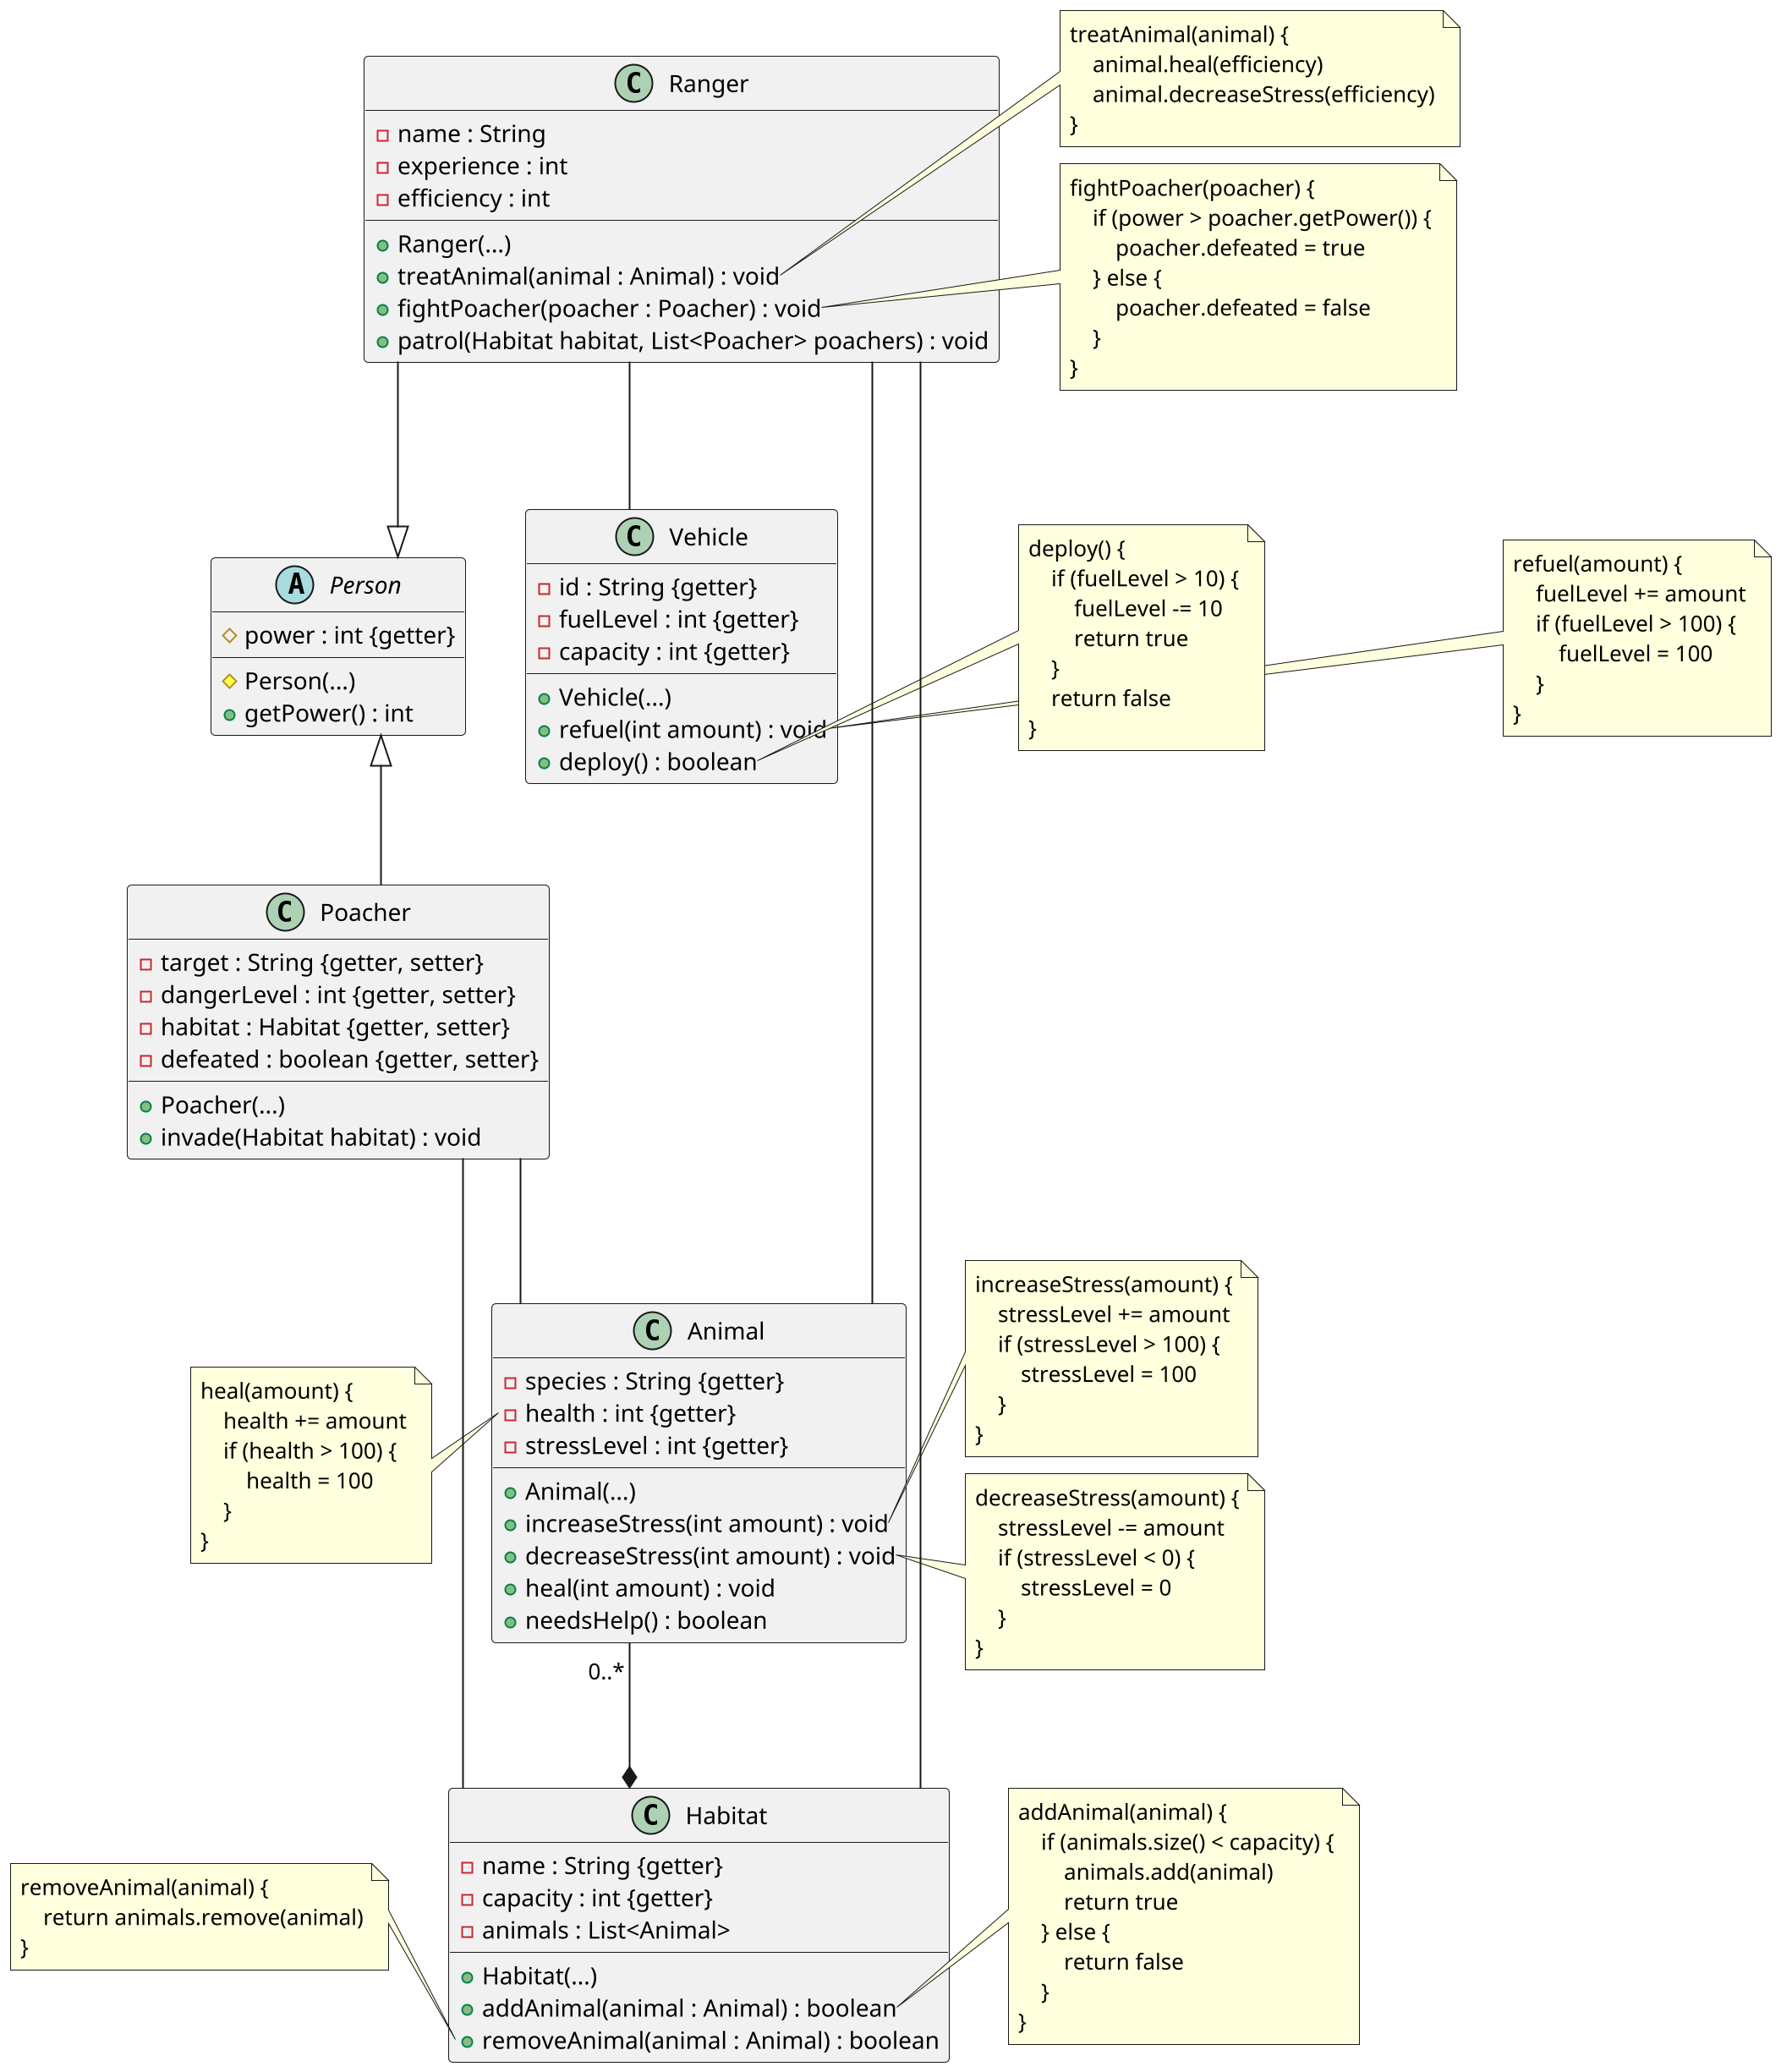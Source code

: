 @startuml Class Diagram 2
scale 2

skinparam linetype ortho

abstract class Person {
    #power : int {getter}

    #Person(...)
    +getPower() : int
}

class Ranger {
    -name : String
    -experience : int
    -efficiency : int

    +Ranger(...)
    +treatAnimal(animal : Animal) : void
    +fightPoacher(poacher : Poacher) : void
    +patrol(Habitat habitat, List<Poacher> poachers) : void
}

note right of Ranger::treatAnimal
    treatAnimal(animal) {
        animal.heal(efficiency)
        animal.decreaseStress(efficiency)
    }
end note

note right of Ranger::fightPoacher
    fightPoacher(poacher) {
        if (power > poacher.getPower()) {
            poacher.defeated = true
        } else {
            poacher.defeated = false
        }
    }
end note

class Poacher {
    -target : String {getter, setter}
    -dangerLevel : int {getter, setter}
    -habitat : Habitat {getter, setter}
    -defeated : boolean {getter, setter}

    +Poacher(...)
    +invade(Habitat habitat) : void
}

class Animal {
    -species : String {getter}
    -health : int {getter}
    -stressLevel : int {getter}

    +Animal(...)
    +increaseStress(int amount) : void
    +decreaseStress(int amount) : void
    +heal(int amount) : void
    +needsHelp() : boolean
}

note right of Animal::increaseStress
    increaseStress(amount) {
        stressLevel += amount
        if (stressLevel > 100) {
            stressLevel = 100
        }
    }
end note

note right of Animal::decreaseStress
    decreaseStress(amount) {
        stressLevel -= amount
        if (stressLevel < 0) {
            stressLevel = 0
        }
    }
end note

note left of Animal::heal
    heal(amount) {
        health += amount
        if (health > 100) {
            health = 100
        }
    }
end note

class Habitat {
    -name : String {getter}
    -capacity : int {getter}
    -animals : List<Animal>

    +Habitat(...)
    +addAnimal(animal : Animal) : boolean
    +removeAnimal(animal : Animal) : boolean
}

note right of Habitat::addAnimal
    addAnimal(animal) {
        if (animals.size() < capacity) {
            animals.add(animal)
            return true
        } else {
            return false
        }
    }
end note

note left of Habitat::removeAnimal
    removeAnimal(animal) {
        return animals.remove(animal)
    }
end note

class Vehicle {
    -id : String {getter}
    -fuelLevel : int {getter}
    -capacity : int {getter}

    +Vehicle(...)
    +refuel(int amount) : void
    +deploy() : boolean
}

note right of Vehicle::refuel
    refuel(amount) {
        fuelLevel += amount
        if (fuelLevel > 100) {
            fuelLevel = 100
        }
    }
end note

note left of Vehicle::deploy
    deploy() {
        if (fuelLevel > 10) {
            fuelLevel -= 10
            return true
        }
        return false
    }
end note

Ranger -down-|> Person
Ranger -- Habitat
Ranger -- Vehicle
Ranger -- Animal

Poacher -down-|> Person
Poacher -- Habitat 
Poacher -- Animal

Animal "0..*" --* Habitat

Person -[hidden]-> Ranger
Person -[hidden]-> Poacher
Ranger -[hidden]-> Habitat
Poacher -[hidden]-> Habitat
Habitat -[hidden]-> Animal
Ranger -[hidden]-> Vehicle

@enduml